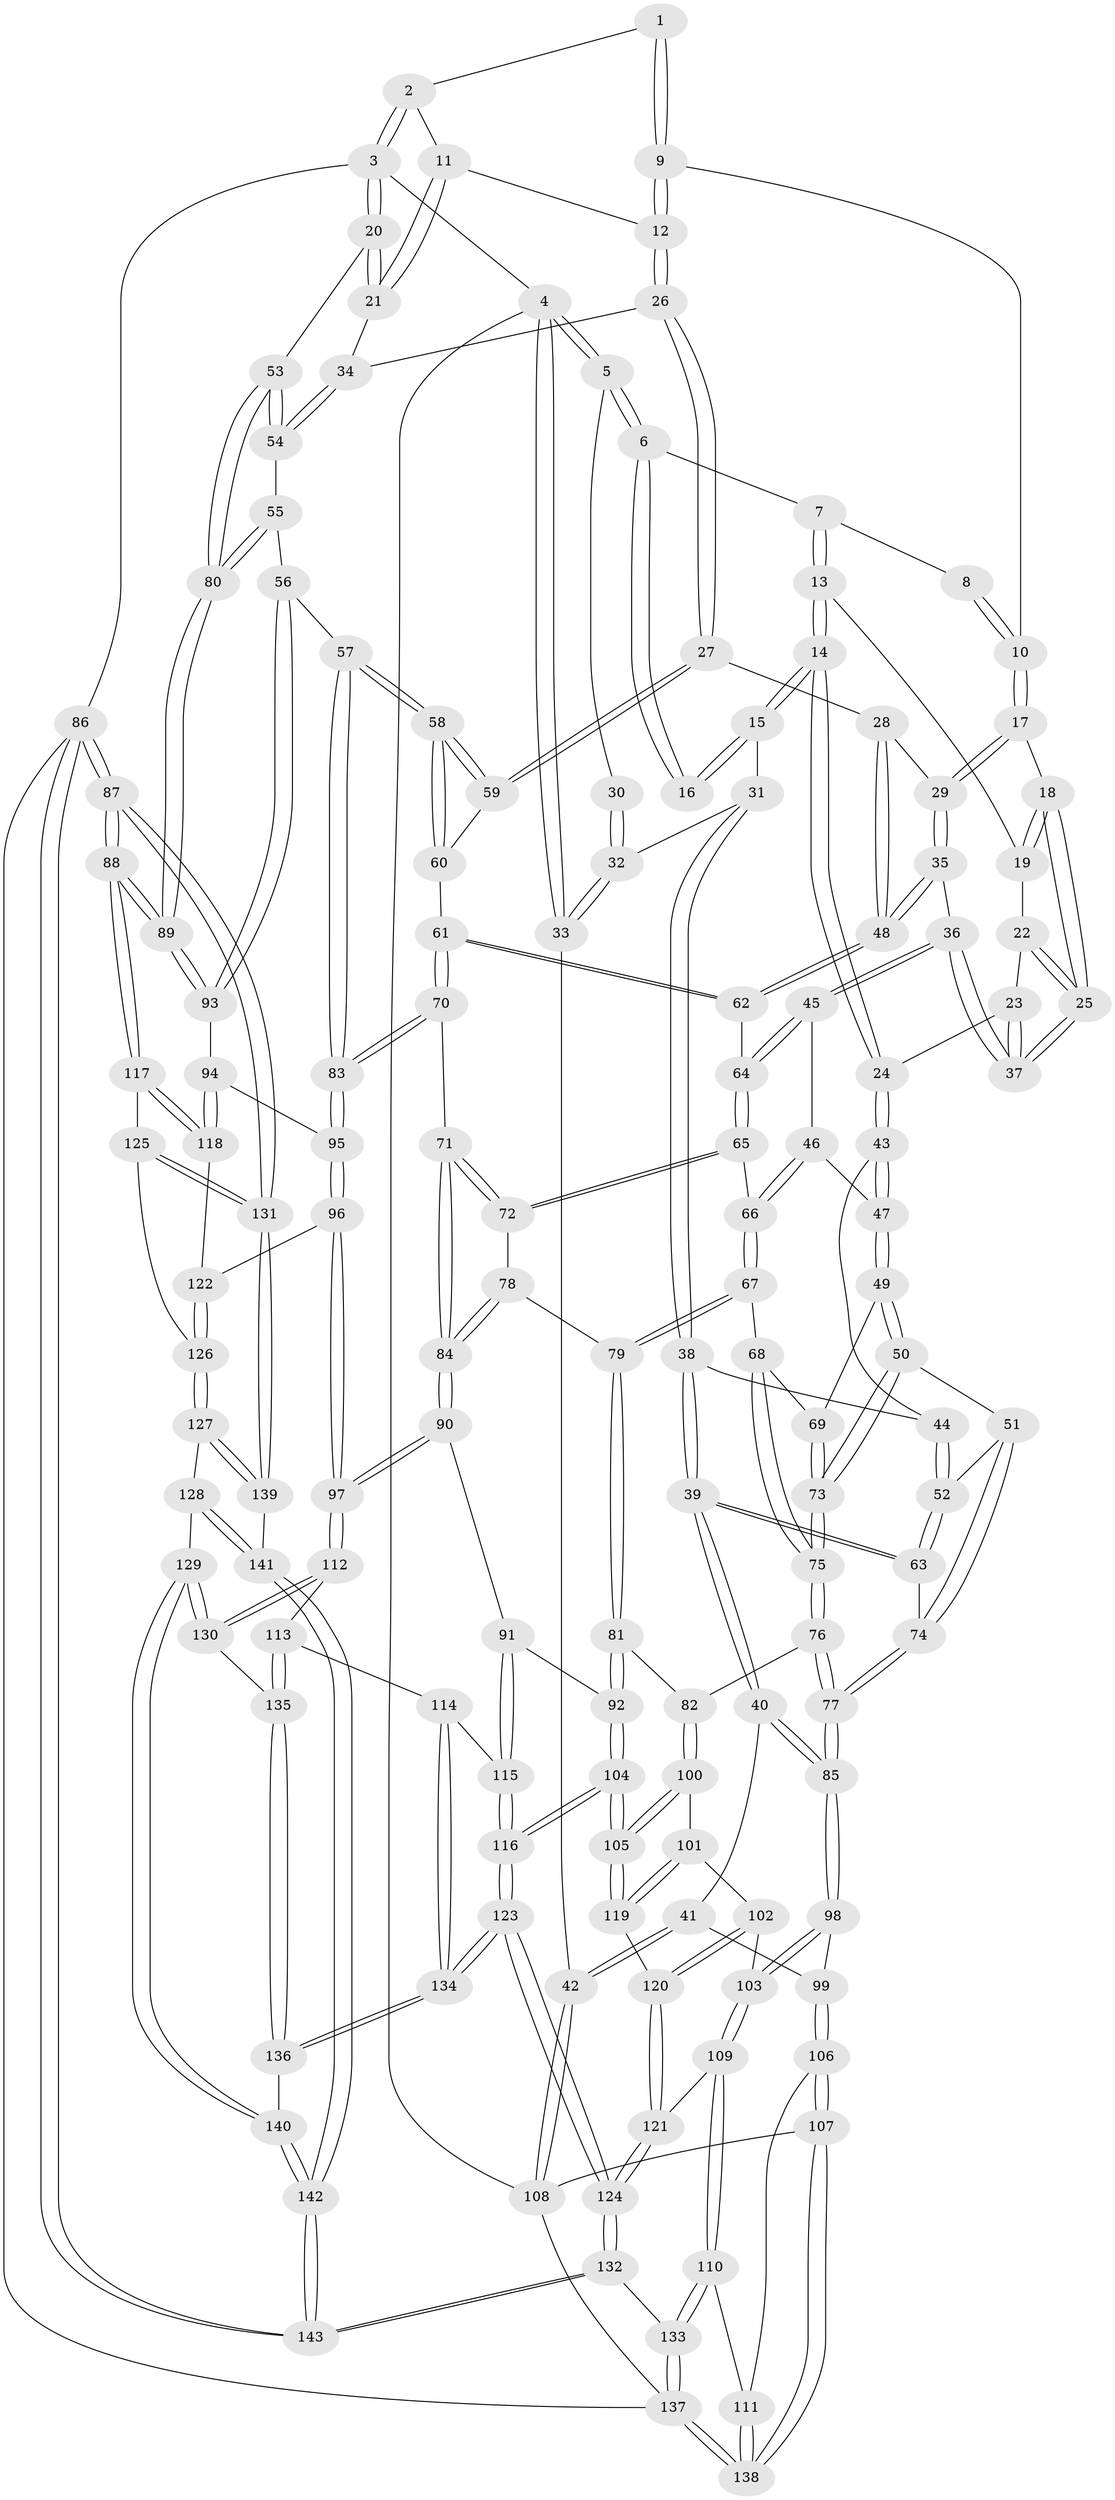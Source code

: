 // Generated by graph-tools (version 1.1) at 2025/11/02/27/25 16:11:53]
// undirected, 143 vertices, 354 edges
graph export_dot {
graph [start="1"]
  node [color=gray90,style=filled];
  1 [pos="+0.6700526316399602+0"];
  2 [pos="+0.902415417192916+0"];
  3 [pos="+1+0"];
  4 [pos="+0+0"];
  5 [pos="+0+0"];
  6 [pos="+0.24458891046885417+0"];
  7 [pos="+0.29796728413684775+0"];
  8 [pos="+0.580493424120746+0"];
  9 [pos="+0.7111905381038469+0.06582900559716746"];
  10 [pos="+0.5834861099970156+0.06969115904365432"];
  11 [pos="+0.8481808476469154+0"];
  12 [pos="+0.7946608688286483+0.10799834241453878"];
  13 [pos="+0.3185228041328777+0"];
  14 [pos="+0.2677381290666031+0.15118482851424642"];
  15 [pos="+0.14727910285962312+0.13556300859322387"];
  16 [pos="+0.14726691082710058+0.11303021101150369"];
  17 [pos="+0.5708481642718523+0.10858101563245472"];
  18 [pos="+0.516425567995317+0.11634503924648863"];
  19 [pos="+0.4131386281096138+0.0637344496223598"];
  20 [pos="+1+0.14920784188347366"];
  21 [pos="+0.9796660385106236+0.1665354355838963"];
  22 [pos="+0.38801489384305665+0.13409776117903713"];
  23 [pos="+0.3297076080674838+0.1691489671797179"];
  24 [pos="+0.2826421254684087+0.17737103619880581"];
  25 [pos="+0.4500012516305276+0.18828944931192093"];
  26 [pos="+0.799720086268256+0.21136766612892813"];
  27 [pos="+0.7765651163071938+0.22472987482878592"];
  28 [pos="+0.6810243112895753+0.1902722825008776"];
  29 [pos="+0.5926871872008076+0.1470843153658716"];
  30 [pos="+0.02133917927307498+0"];
  31 [pos="+0.11274238284483867+0.16138942940825976"];
  32 [pos="+0.08438106327888649+0.13791196987261747"];
  33 [pos="+0+0.02866441909906568"];
  34 [pos="+0.8157833288289135+0.2149588448908295"];
  35 [pos="+0.5337207440176702+0.2933175750283384"];
  36 [pos="+0.4440940025835628+0.2671662887307567"];
  37 [pos="+0.4404134333870265+0.22113617374524283"];
  38 [pos="+0.0816346599187685+0.2605842825468852"];
  39 [pos="+0+0.357319041147271"];
  40 [pos="+0+0.37303190984619766"];
  41 [pos="+0+0.38355865346319634"];
  42 [pos="+0+0.3849567382185501"];
  43 [pos="+0.28179268030822385+0.19296026551693748"];
  44 [pos="+0.1842582361805188+0.27283324915321294"];
  45 [pos="+0.3828574103713268+0.30670562145296526"];
  46 [pos="+0.36427360434491035+0.3153717393804036"];
  47 [pos="+0.3479464843085372+0.31529784617051837"];
  48 [pos="+0.5582597532870106+0.3306782551612396"];
  49 [pos="+0.29653572749492246+0.36367868506602413"];
  50 [pos="+0.2842129518416418+0.3729014815346457"];
  51 [pos="+0.26013977476865385+0.37118547738891644"];
  52 [pos="+0.24416054211316424+0.3591464239835983"];
  53 [pos="+1+0.24742791313821996"];
  54 [pos="+0.9074291102427721+0.3321259428021369"];
  55 [pos="+0.9061286092510897+0.40994730458529577"];
  56 [pos="+0.8874240321903081+0.46864021128364997"];
  57 [pos="+0.8457682465462234+0.47765872017564565"];
  58 [pos="+0.8216455244685967+0.44569698524653073"];
  59 [pos="+0.7718184750401655+0.23470665565970408"];
  60 [pos="+0.6646396763563964+0.36298859329842537"];
  61 [pos="+0.6239891474224628+0.3876537786139364"];
  62 [pos="+0.5685760410305267+0.3503518548198604"];
  63 [pos="+0+0.36982833411958804"];
  64 [pos="+0.4941860878698094+0.39146825422389003"];
  65 [pos="+0.4554516968330702+0.42746255419293666"];
  66 [pos="+0.43221711856080536+0.4295503371458905"];
  67 [pos="+0.41984382673704224+0.44432966400964585"];
  68 [pos="+0.41022533160108443+0.4456285903636461"];
  69 [pos="+0.3832503578024089+0.43606178850552413"];
  70 [pos="+0.6241149687207341+0.4841472367827941"];
  71 [pos="+0.598029537772618+0.49867840924881923"];
  72 [pos="+0.482749353944691+0.4606040441139171"];
  73 [pos="+0.2997746212703942+0.44610510711108475"];
  74 [pos="+0.16374826832597603+0.4596981776625324"];
  75 [pos="+0.3043251915421781+0.5032791814561267"];
  76 [pos="+0.294761482838182+0.5520549062682597"];
  77 [pos="+0.2098405539112819+0.5738640146287253"];
  78 [pos="+0.46896278716538764+0.5126894336228993"];
  79 [pos="+0.4206728861038619+0.5269664265487665"];
  80 [pos="+1+0.30467105175474896"];
  81 [pos="+0.3826554255744376+0.5869914594609976"];
  82 [pos="+0.36258491801033327+0.5872743181773152"];
  83 [pos="+0.7439224103903455+0.5829108162247267"];
  84 [pos="+0.5518670634358648+0.5445501454340355"];
  85 [pos="+0.2045127589478684+0.5801905784150702"];
  86 [pos="+1+1"];
  87 [pos="+1+1"];
  88 [pos="+1+0.7096964431024182"];
  89 [pos="+1+0.5627574966626365"];
  90 [pos="+0.5267087001813222+0.5974789425776234"];
  91 [pos="+0.48791784320856507+0.6306638735138246"];
  92 [pos="+0.4576550173018835+0.6323283862620674"];
  93 [pos="+1+0.5439461328789981"];
  94 [pos="+0.8900064991374458+0.6589500032466042"];
  95 [pos="+0.7480960368592438+0.6472631281198118"];
  96 [pos="+0.7218626541051733+0.7032752739303414"];
  97 [pos="+0.7214450809629479+0.7037125862898959"];
  98 [pos="+0.20352978399292707+0.5814880013140424"];
  99 [pos="+0.13569192757986523+0.6024133386084775"];
  100 [pos="+0.3348885222739547+0.6896150241038675"];
  101 [pos="+0.32875356487964685+0.6908602981857116"];
  102 [pos="+0.2299347984384153+0.7000045576042419"];
  103 [pos="+0.22687712027280282+0.6982328419331848"];
  104 [pos="+0.4048310410977293+0.8010096541431524"];
  105 [pos="+0.3844638203855174+0.7846019045055618"];
  106 [pos="+0+0.7596116625591226"];
  107 [pos="+0+0.7712198415265348"];
  108 [pos="+0+0.7608111266516379"];
  109 [pos="+0.12748777275583517+0.7890839799831967"];
  110 [pos="+0.1159150458599185+0.7923393534221567"];
  111 [pos="+0.05907303067723886+0.7832414763348978"];
  112 [pos="+0.7071364909029045+0.7263640631667689"];
  113 [pos="+0.6711998432527726+0.7566660484617651"];
  114 [pos="+0.6393166310167082+0.7664232253129512"];
  115 [pos="+0.5712371568154867+0.749823510076387"];
  116 [pos="+0.4110938091568713+0.8148545851606872"];
  117 [pos="+0.9574911778216966+0.7465200825940972"];
  118 [pos="+0.9476400933621918+0.7409576065348285"];
  119 [pos="+0.2735843269978876+0.7645578034376387"];
  120 [pos="+0.273435951834863+0.7645477105939159"];
  121 [pos="+0.24058945057639802+0.8231207381293497"];
  122 [pos="+0.848106467815368+0.7732081722622872"];
  123 [pos="+0.38542088978752037+1"];
  124 [pos="+0.3813314098189864+1"];
  125 [pos="+0.9345372893810248+0.8158926253574744"];
  126 [pos="+0.8824927525783315+0.8587314150108154"];
  127 [pos="+0.8775987888395513+0.8733338541164543"];
  128 [pos="+0.8283107990875919+0.8918762197632764"];
  129 [pos="+0.8251749549528979+0.8902868591987267"];
  130 [pos="+0.8159442632148171+0.8821465320311327"];
  131 [pos="+1+1"];
  132 [pos="+0.35332442253728974+1"];
  133 [pos="+0.31374708973919313+1"];
  134 [pos="+0.5476881023629706+0.9373175339154484"];
  135 [pos="+0.7000287718631694+0.8890025362928338"];
  136 [pos="+0.6965059168299803+0.9425536170111294"];
  137 [pos="+0.2624420402859+1"];
  138 [pos="+0.13408464755857627+1"];
  139 [pos="+0.9555915661305758+0.9399351869680046"];
  140 [pos="+0.6981663880478995+0.9447163893103026"];
  141 [pos="+0.8160101557423068+0.9885426717828132"];
  142 [pos="+0.7669951719910917+1"];
  143 [pos="+0.7700551650503256+1"];
  1 -- 2;
  1 -- 9;
  1 -- 9;
  2 -- 3;
  2 -- 3;
  2 -- 11;
  3 -- 4;
  3 -- 20;
  3 -- 20;
  3 -- 86;
  4 -- 5;
  4 -- 5;
  4 -- 33;
  4 -- 33;
  4 -- 108;
  5 -- 6;
  5 -- 6;
  5 -- 30;
  6 -- 7;
  6 -- 16;
  6 -- 16;
  7 -- 8;
  7 -- 13;
  7 -- 13;
  8 -- 10;
  8 -- 10;
  9 -- 10;
  9 -- 12;
  9 -- 12;
  10 -- 17;
  10 -- 17;
  11 -- 12;
  11 -- 21;
  11 -- 21;
  12 -- 26;
  12 -- 26;
  13 -- 14;
  13 -- 14;
  13 -- 19;
  14 -- 15;
  14 -- 15;
  14 -- 24;
  14 -- 24;
  15 -- 16;
  15 -- 16;
  15 -- 31;
  17 -- 18;
  17 -- 29;
  17 -- 29;
  18 -- 19;
  18 -- 19;
  18 -- 25;
  18 -- 25;
  19 -- 22;
  20 -- 21;
  20 -- 21;
  20 -- 53;
  21 -- 34;
  22 -- 23;
  22 -- 25;
  22 -- 25;
  23 -- 24;
  23 -- 37;
  23 -- 37;
  24 -- 43;
  24 -- 43;
  25 -- 37;
  25 -- 37;
  26 -- 27;
  26 -- 27;
  26 -- 34;
  27 -- 28;
  27 -- 59;
  27 -- 59;
  28 -- 29;
  28 -- 48;
  28 -- 48;
  29 -- 35;
  29 -- 35;
  30 -- 32;
  30 -- 32;
  31 -- 32;
  31 -- 38;
  31 -- 38;
  32 -- 33;
  32 -- 33;
  33 -- 42;
  34 -- 54;
  34 -- 54;
  35 -- 36;
  35 -- 48;
  35 -- 48;
  36 -- 37;
  36 -- 37;
  36 -- 45;
  36 -- 45;
  38 -- 39;
  38 -- 39;
  38 -- 44;
  39 -- 40;
  39 -- 40;
  39 -- 63;
  39 -- 63;
  40 -- 41;
  40 -- 85;
  40 -- 85;
  41 -- 42;
  41 -- 42;
  41 -- 99;
  42 -- 108;
  42 -- 108;
  43 -- 44;
  43 -- 47;
  43 -- 47;
  44 -- 52;
  44 -- 52;
  45 -- 46;
  45 -- 64;
  45 -- 64;
  46 -- 47;
  46 -- 66;
  46 -- 66;
  47 -- 49;
  47 -- 49;
  48 -- 62;
  48 -- 62;
  49 -- 50;
  49 -- 50;
  49 -- 69;
  50 -- 51;
  50 -- 73;
  50 -- 73;
  51 -- 52;
  51 -- 74;
  51 -- 74;
  52 -- 63;
  52 -- 63;
  53 -- 54;
  53 -- 54;
  53 -- 80;
  53 -- 80;
  54 -- 55;
  55 -- 56;
  55 -- 80;
  55 -- 80;
  56 -- 57;
  56 -- 93;
  56 -- 93;
  57 -- 58;
  57 -- 58;
  57 -- 83;
  57 -- 83;
  58 -- 59;
  58 -- 59;
  58 -- 60;
  58 -- 60;
  59 -- 60;
  60 -- 61;
  61 -- 62;
  61 -- 62;
  61 -- 70;
  61 -- 70;
  62 -- 64;
  63 -- 74;
  64 -- 65;
  64 -- 65;
  65 -- 66;
  65 -- 72;
  65 -- 72;
  66 -- 67;
  66 -- 67;
  67 -- 68;
  67 -- 79;
  67 -- 79;
  68 -- 69;
  68 -- 75;
  68 -- 75;
  69 -- 73;
  69 -- 73;
  70 -- 71;
  70 -- 83;
  70 -- 83;
  71 -- 72;
  71 -- 72;
  71 -- 84;
  71 -- 84;
  72 -- 78;
  73 -- 75;
  73 -- 75;
  74 -- 77;
  74 -- 77;
  75 -- 76;
  75 -- 76;
  76 -- 77;
  76 -- 77;
  76 -- 82;
  77 -- 85;
  77 -- 85;
  78 -- 79;
  78 -- 84;
  78 -- 84;
  79 -- 81;
  79 -- 81;
  80 -- 89;
  80 -- 89;
  81 -- 82;
  81 -- 92;
  81 -- 92;
  82 -- 100;
  82 -- 100;
  83 -- 95;
  83 -- 95;
  84 -- 90;
  84 -- 90;
  85 -- 98;
  85 -- 98;
  86 -- 87;
  86 -- 87;
  86 -- 143;
  86 -- 143;
  86 -- 137;
  87 -- 88;
  87 -- 88;
  87 -- 131;
  87 -- 131;
  88 -- 89;
  88 -- 89;
  88 -- 117;
  88 -- 117;
  89 -- 93;
  89 -- 93;
  90 -- 91;
  90 -- 97;
  90 -- 97;
  91 -- 92;
  91 -- 115;
  91 -- 115;
  92 -- 104;
  92 -- 104;
  93 -- 94;
  94 -- 95;
  94 -- 118;
  94 -- 118;
  95 -- 96;
  95 -- 96;
  96 -- 97;
  96 -- 97;
  96 -- 122;
  97 -- 112;
  97 -- 112;
  98 -- 99;
  98 -- 103;
  98 -- 103;
  99 -- 106;
  99 -- 106;
  100 -- 101;
  100 -- 105;
  100 -- 105;
  101 -- 102;
  101 -- 119;
  101 -- 119;
  102 -- 103;
  102 -- 120;
  102 -- 120;
  103 -- 109;
  103 -- 109;
  104 -- 105;
  104 -- 105;
  104 -- 116;
  104 -- 116;
  105 -- 119;
  105 -- 119;
  106 -- 107;
  106 -- 107;
  106 -- 111;
  107 -- 108;
  107 -- 138;
  107 -- 138;
  108 -- 137;
  109 -- 110;
  109 -- 110;
  109 -- 121;
  110 -- 111;
  110 -- 133;
  110 -- 133;
  111 -- 138;
  111 -- 138;
  112 -- 113;
  112 -- 130;
  112 -- 130;
  113 -- 114;
  113 -- 135;
  113 -- 135;
  114 -- 115;
  114 -- 134;
  114 -- 134;
  115 -- 116;
  115 -- 116;
  116 -- 123;
  116 -- 123;
  117 -- 118;
  117 -- 118;
  117 -- 125;
  118 -- 122;
  119 -- 120;
  120 -- 121;
  120 -- 121;
  121 -- 124;
  121 -- 124;
  122 -- 126;
  122 -- 126;
  123 -- 124;
  123 -- 124;
  123 -- 134;
  123 -- 134;
  124 -- 132;
  124 -- 132;
  125 -- 126;
  125 -- 131;
  125 -- 131;
  126 -- 127;
  126 -- 127;
  127 -- 128;
  127 -- 139;
  127 -- 139;
  128 -- 129;
  128 -- 141;
  128 -- 141;
  129 -- 130;
  129 -- 130;
  129 -- 140;
  129 -- 140;
  130 -- 135;
  131 -- 139;
  131 -- 139;
  132 -- 133;
  132 -- 143;
  132 -- 143;
  133 -- 137;
  133 -- 137;
  134 -- 136;
  134 -- 136;
  135 -- 136;
  135 -- 136;
  136 -- 140;
  137 -- 138;
  137 -- 138;
  139 -- 141;
  140 -- 142;
  140 -- 142;
  141 -- 142;
  141 -- 142;
  142 -- 143;
  142 -- 143;
}
